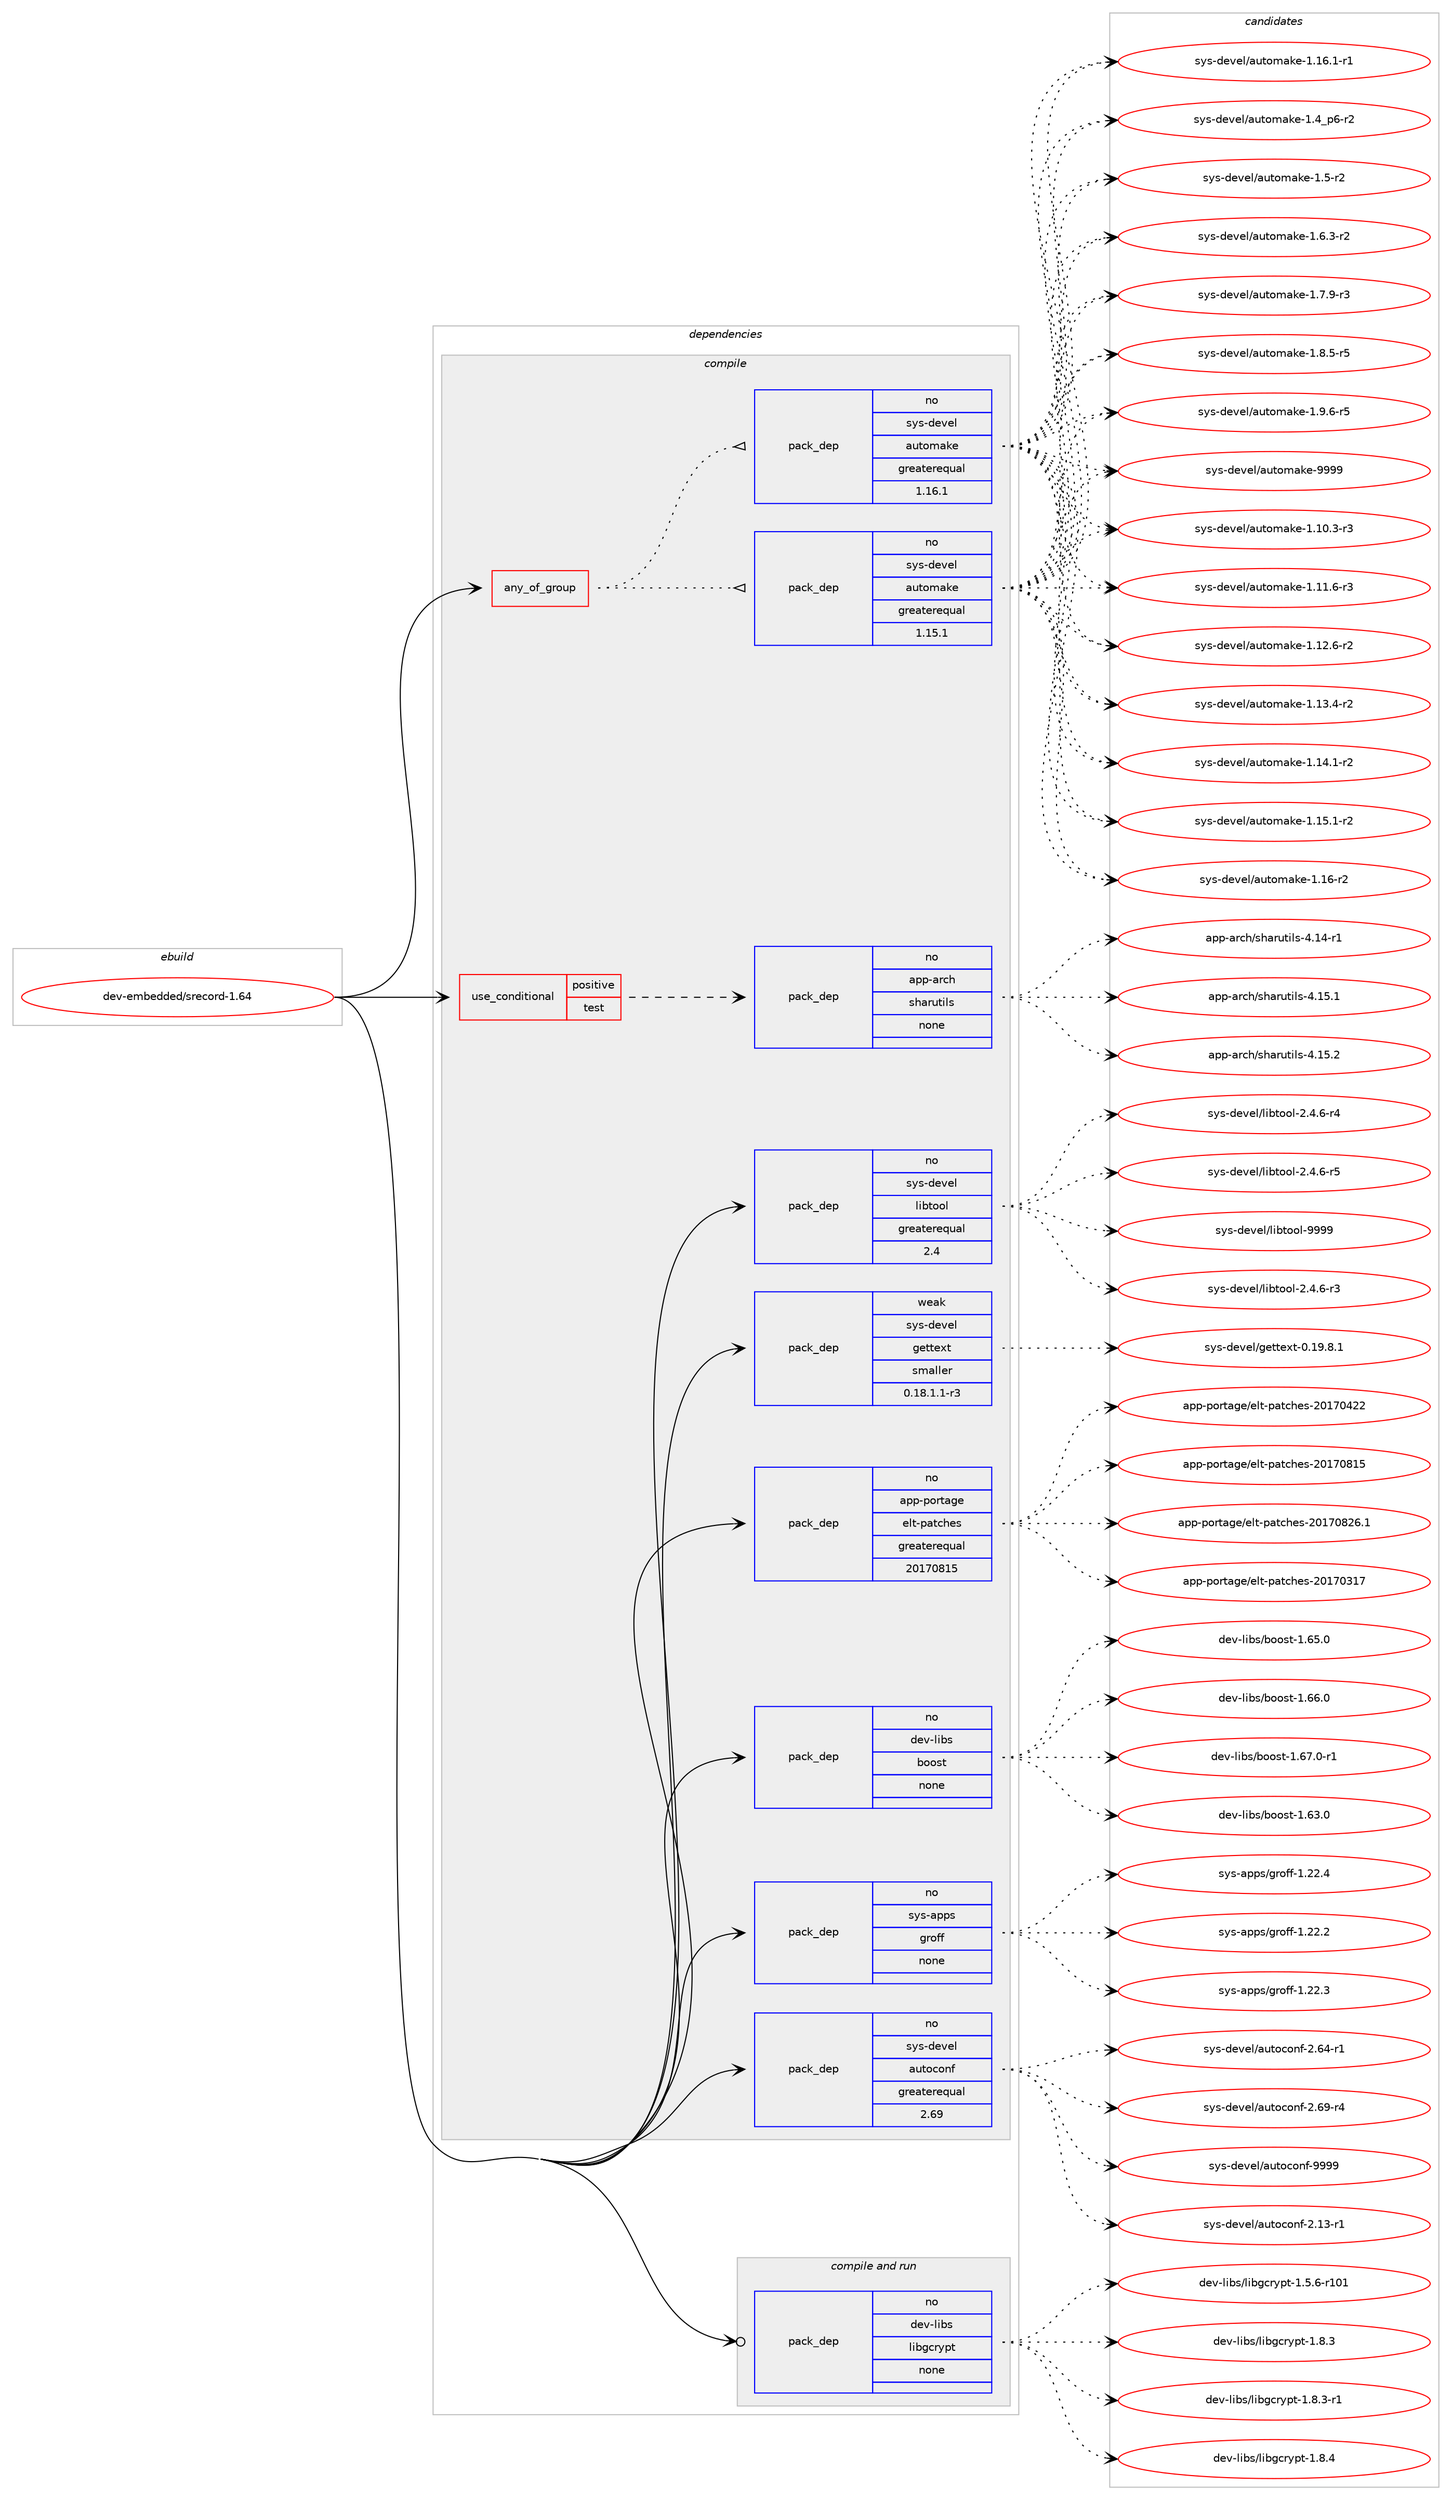 digraph prolog {

# *************
# Graph options
# *************

newrank=true;
concentrate=true;
compound=true;
graph [rankdir=LR,fontname=Helvetica,fontsize=10,ranksep=1.5];#, ranksep=2.5, nodesep=0.2];
edge  [arrowhead=vee];
node  [fontname=Helvetica,fontsize=10];

# **********
# The ebuild
# **********

subgraph cluster_leftcol {
color=gray;
rank=same;
label=<<i>ebuild</i>>;
id [label="dev-embedded/srecord-1.64", color=red, width=4, href="../dev-embedded/srecord-1.64.svg"];
}

# ****************
# The dependencies
# ****************

subgraph cluster_midcol {
color=gray;
label=<<i>dependencies</i>>;
subgraph cluster_compile {
fillcolor="#eeeeee";
style=filled;
label=<<i>compile</i>>;
subgraph any20461 {
dependency1323853 [label=<<TABLE BORDER="0" CELLBORDER="1" CELLSPACING="0" CELLPADDING="4"><TR><TD CELLPADDING="10">any_of_group</TD></TR></TABLE>>, shape=none, color=red];subgraph pack944612 {
dependency1323854 [label=<<TABLE BORDER="0" CELLBORDER="1" CELLSPACING="0" CELLPADDING="4" WIDTH="220"><TR><TD ROWSPAN="6" CELLPADDING="30">pack_dep</TD></TR><TR><TD WIDTH="110">no</TD></TR><TR><TD>sys-devel</TD></TR><TR><TD>automake</TD></TR><TR><TD>greaterequal</TD></TR><TR><TD>1.16.1</TD></TR></TABLE>>, shape=none, color=blue];
}
dependency1323853:e -> dependency1323854:w [weight=20,style="dotted",arrowhead="oinv"];
subgraph pack944613 {
dependency1323855 [label=<<TABLE BORDER="0" CELLBORDER="1" CELLSPACING="0" CELLPADDING="4" WIDTH="220"><TR><TD ROWSPAN="6" CELLPADDING="30">pack_dep</TD></TR><TR><TD WIDTH="110">no</TD></TR><TR><TD>sys-devel</TD></TR><TR><TD>automake</TD></TR><TR><TD>greaterequal</TD></TR><TR><TD>1.15.1</TD></TR></TABLE>>, shape=none, color=blue];
}
dependency1323853:e -> dependency1323855:w [weight=20,style="dotted",arrowhead="oinv"];
}
id:e -> dependency1323853:w [weight=20,style="solid",arrowhead="vee"];
subgraph cond358228 {
dependency1323856 [label=<<TABLE BORDER="0" CELLBORDER="1" CELLSPACING="0" CELLPADDING="4"><TR><TD ROWSPAN="3" CELLPADDING="10">use_conditional</TD></TR><TR><TD>positive</TD></TR><TR><TD>test</TD></TR></TABLE>>, shape=none, color=red];
subgraph pack944614 {
dependency1323857 [label=<<TABLE BORDER="0" CELLBORDER="1" CELLSPACING="0" CELLPADDING="4" WIDTH="220"><TR><TD ROWSPAN="6" CELLPADDING="30">pack_dep</TD></TR><TR><TD WIDTH="110">no</TD></TR><TR><TD>app-arch</TD></TR><TR><TD>sharutils</TD></TR><TR><TD>none</TD></TR><TR><TD></TD></TR></TABLE>>, shape=none, color=blue];
}
dependency1323856:e -> dependency1323857:w [weight=20,style="dashed",arrowhead="vee"];
}
id:e -> dependency1323856:w [weight=20,style="solid",arrowhead="vee"];
subgraph pack944615 {
dependency1323858 [label=<<TABLE BORDER="0" CELLBORDER="1" CELLSPACING="0" CELLPADDING="4" WIDTH="220"><TR><TD ROWSPAN="6" CELLPADDING="30">pack_dep</TD></TR><TR><TD WIDTH="110">no</TD></TR><TR><TD>app-portage</TD></TR><TR><TD>elt-patches</TD></TR><TR><TD>greaterequal</TD></TR><TR><TD>20170815</TD></TR></TABLE>>, shape=none, color=blue];
}
id:e -> dependency1323858:w [weight=20,style="solid",arrowhead="vee"];
subgraph pack944616 {
dependency1323859 [label=<<TABLE BORDER="0" CELLBORDER="1" CELLSPACING="0" CELLPADDING="4" WIDTH="220"><TR><TD ROWSPAN="6" CELLPADDING="30">pack_dep</TD></TR><TR><TD WIDTH="110">no</TD></TR><TR><TD>dev-libs</TD></TR><TR><TD>boost</TD></TR><TR><TD>none</TD></TR><TR><TD></TD></TR></TABLE>>, shape=none, color=blue];
}
id:e -> dependency1323859:w [weight=20,style="solid",arrowhead="vee"];
subgraph pack944617 {
dependency1323860 [label=<<TABLE BORDER="0" CELLBORDER="1" CELLSPACING="0" CELLPADDING="4" WIDTH="220"><TR><TD ROWSPAN="6" CELLPADDING="30">pack_dep</TD></TR><TR><TD WIDTH="110">no</TD></TR><TR><TD>sys-apps</TD></TR><TR><TD>groff</TD></TR><TR><TD>none</TD></TR><TR><TD></TD></TR></TABLE>>, shape=none, color=blue];
}
id:e -> dependency1323860:w [weight=20,style="solid",arrowhead="vee"];
subgraph pack944618 {
dependency1323861 [label=<<TABLE BORDER="0" CELLBORDER="1" CELLSPACING="0" CELLPADDING="4" WIDTH="220"><TR><TD ROWSPAN="6" CELLPADDING="30">pack_dep</TD></TR><TR><TD WIDTH="110">no</TD></TR><TR><TD>sys-devel</TD></TR><TR><TD>autoconf</TD></TR><TR><TD>greaterequal</TD></TR><TR><TD>2.69</TD></TR></TABLE>>, shape=none, color=blue];
}
id:e -> dependency1323861:w [weight=20,style="solid",arrowhead="vee"];
subgraph pack944619 {
dependency1323862 [label=<<TABLE BORDER="0" CELLBORDER="1" CELLSPACING="0" CELLPADDING="4" WIDTH="220"><TR><TD ROWSPAN="6" CELLPADDING="30">pack_dep</TD></TR><TR><TD WIDTH="110">no</TD></TR><TR><TD>sys-devel</TD></TR><TR><TD>libtool</TD></TR><TR><TD>greaterequal</TD></TR><TR><TD>2.4</TD></TR></TABLE>>, shape=none, color=blue];
}
id:e -> dependency1323862:w [weight=20,style="solid",arrowhead="vee"];
subgraph pack944620 {
dependency1323863 [label=<<TABLE BORDER="0" CELLBORDER="1" CELLSPACING="0" CELLPADDING="4" WIDTH="220"><TR><TD ROWSPAN="6" CELLPADDING="30">pack_dep</TD></TR><TR><TD WIDTH="110">weak</TD></TR><TR><TD>sys-devel</TD></TR><TR><TD>gettext</TD></TR><TR><TD>smaller</TD></TR><TR><TD>0.18.1.1-r3</TD></TR></TABLE>>, shape=none, color=blue];
}
id:e -> dependency1323863:w [weight=20,style="solid",arrowhead="vee"];
}
subgraph cluster_compileandrun {
fillcolor="#eeeeee";
style=filled;
label=<<i>compile and run</i>>;
subgraph pack944621 {
dependency1323864 [label=<<TABLE BORDER="0" CELLBORDER="1" CELLSPACING="0" CELLPADDING="4" WIDTH="220"><TR><TD ROWSPAN="6" CELLPADDING="30">pack_dep</TD></TR><TR><TD WIDTH="110">no</TD></TR><TR><TD>dev-libs</TD></TR><TR><TD>libgcrypt</TD></TR><TR><TD>none</TD></TR><TR><TD></TD></TR></TABLE>>, shape=none, color=blue];
}
id:e -> dependency1323864:w [weight=20,style="solid",arrowhead="odotvee"];
}
subgraph cluster_run {
fillcolor="#eeeeee";
style=filled;
label=<<i>run</i>>;
}
}

# **************
# The candidates
# **************

subgraph cluster_choices {
rank=same;
color=gray;
label=<<i>candidates</i>>;

subgraph choice944612 {
color=black;
nodesep=1;
choice11512111545100101118101108479711711611110997107101454946494846514511451 [label="sys-devel/automake-1.10.3-r3", color=red, width=4,href="../sys-devel/automake-1.10.3-r3.svg"];
choice11512111545100101118101108479711711611110997107101454946494946544511451 [label="sys-devel/automake-1.11.6-r3", color=red, width=4,href="../sys-devel/automake-1.11.6-r3.svg"];
choice11512111545100101118101108479711711611110997107101454946495046544511450 [label="sys-devel/automake-1.12.6-r2", color=red, width=4,href="../sys-devel/automake-1.12.6-r2.svg"];
choice11512111545100101118101108479711711611110997107101454946495146524511450 [label="sys-devel/automake-1.13.4-r2", color=red, width=4,href="../sys-devel/automake-1.13.4-r2.svg"];
choice11512111545100101118101108479711711611110997107101454946495246494511450 [label="sys-devel/automake-1.14.1-r2", color=red, width=4,href="../sys-devel/automake-1.14.1-r2.svg"];
choice11512111545100101118101108479711711611110997107101454946495346494511450 [label="sys-devel/automake-1.15.1-r2", color=red, width=4,href="../sys-devel/automake-1.15.1-r2.svg"];
choice1151211154510010111810110847971171161111099710710145494649544511450 [label="sys-devel/automake-1.16-r2", color=red, width=4,href="../sys-devel/automake-1.16-r2.svg"];
choice11512111545100101118101108479711711611110997107101454946495446494511449 [label="sys-devel/automake-1.16.1-r1", color=red, width=4,href="../sys-devel/automake-1.16.1-r1.svg"];
choice115121115451001011181011084797117116111109971071014549465295112544511450 [label="sys-devel/automake-1.4_p6-r2", color=red, width=4,href="../sys-devel/automake-1.4_p6-r2.svg"];
choice11512111545100101118101108479711711611110997107101454946534511450 [label="sys-devel/automake-1.5-r2", color=red, width=4,href="../sys-devel/automake-1.5-r2.svg"];
choice115121115451001011181011084797117116111109971071014549465446514511450 [label="sys-devel/automake-1.6.3-r2", color=red, width=4,href="../sys-devel/automake-1.6.3-r2.svg"];
choice115121115451001011181011084797117116111109971071014549465546574511451 [label="sys-devel/automake-1.7.9-r3", color=red, width=4,href="../sys-devel/automake-1.7.9-r3.svg"];
choice115121115451001011181011084797117116111109971071014549465646534511453 [label="sys-devel/automake-1.8.5-r5", color=red, width=4,href="../sys-devel/automake-1.8.5-r5.svg"];
choice115121115451001011181011084797117116111109971071014549465746544511453 [label="sys-devel/automake-1.9.6-r5", color=red, width=4,href="../sys-devel/automake-1.9.6-r5.svg"];
choice115121115451001011181011084797117116111109971071014557575757 [label="sys-devel/automake-9999", color=red, width=4,href="../sys-devel/automake-9999.svg"];
dependency1323854:e -> choice11512111545100101118101108479711711611110997107101454946494846514511451:w [style=dotted,weight="100"];
dependency1323854:e -> choice11512111545100101118101108479711711611110997107101454946494946544511451:w [style=dotted,weight="100"];
dependency1323854:e -> choice11512111545100101118101108479711711611110997107101454946495046544511450:w [style=dotted,weight="100"];
dependency1323854:e -> choice11512111545100101118101108479711711611110997107101454946495146524511450:w [style=dotted,weight="100"];
dependency1323854:e -> choice11512111545100101118101108479711711611110997107101454946495246494511450:w [style=dotted,weight="100"];
dependency1323854:e -> choice11512111545100101118101108479711711611110997107101454946495346494511450:w [style=dotted,weight="100"];
dependency1323854:e -> choice1151211154510010111810110847971171161111099710710145494649544511450:w [style=dotted,weight="100"];
dependency1323854:e -> choice11512111545100101118101108479711711611110997107101454946495446494511449:w [style=dotted,weight="100"];
dependency1323854:e -> choice115121115451001011181011084797117116111109971071014549465295112544511450:w [style=dotted,weight="100"];
dependency1323854:e -> choice11512111545100101118101108479711711611110997107101454946534511450:w [style=dotted,weight="100"];
dependency1323854:e -> choice115121115451001011181011084797117116111109971071014549465446514511450:w [style=dotted,weight="100"];
dependency1323854:e -> choice115121115451001011181011084797117116111109971071014549465546574511451:w [style=dotted,weight="100"];
dependency1323854:e -> choice115121115451001011181011084797117116111109971071014549465646534511453:w [style=dotted,weight="100"];
dependency1323854:e -> choice115121115451001011181011084797117116111109971071014549465746544511453:w [style=dotted,weight="100"];
dependency1323854:e -> choice115121115451001011181011084797117116111109971071014557575757:w [style=dotted,weight="100"];
}
subgraph choice944613 {
color=black;
nodesep=1;
choice11512111545100101118101108479711711611110997107101454946494846514511451 [label="sys-devel/automake-1.10.3-r3", color=red, width=4,href="../sys-devel/automake-1.10.3-r3.svg"];
choice11512111545100101118101108479711711611110997107101454946494946544511451 [label="sys-devel/automake-1.11.6-r3", color=red, width=4,href="../sys-devel/automake-1.11.6-r3.svg"];
choice11512111545100101118101108479711711611110997107101454946495046544511450 [label="sys-devel/automake-1.12.6-r2", color=red, width=4,href="../sys-devel/automake-1.12.6-r2.svg"];
choice11512111545100101118101108479711711611110997107101454946495146524511450 [label="sys-devel/automake-1.13.4-r2", color=red, width=4,href="../sys-devel/automake-1.13.4-r2.svg"];
choice11512111545100101118101108479711711611110997107101454946495246494511450 [label="sys-devel/automake-1.14.1-r2", color=red, width=4,href="../sys-devel/automake-1.14.1-r2.svg"];
choice11512111545100101118101108479711711611110997107101454946495346494511450 [label="sys-devel/automake-1.15.1-r2", color=red, width=4,href="../sys-devel/automake-1.15.1-r2.svg"];
choice1151211154510010111810110847971171161111099710710145494649544511450 [label="sys-devel/automake-1.16-r2", color=red, width=4,href="../sys-devel/automake-1.16-r2.svg"];
choice11512111545100101118101108479711711611110997107101454946495446494511449 [label="sys-devel/automake-1.16.1-r1", color=red, width=4,href="../sys-devel/automake-1.16.1-r1.svg"];
choice115121115451001011181011084797117116111109971071014549465295112544511450 [label="sys-devel/automake-1.4_p6-r2", color=red, width=4,href="../sys-devel/automake-1.4_p6-r2.svg"];
choice11512111545100101118101108479711711611110997107101454946534511450 [label="sys-devel/automake-1.5-r2", color=red, width=4,href="../sys-devel/automake-1.5-r2.svg"];
choice115121115451001011181011084797117116111109971071014549465446514511450 [label="sys-devel/automake-1.6.3-r2", color=red, width=4,href="../sys-devel/automake-1.6.3-r2.svg"];
choice115121115451001011181011084797117116111109971071014549465546574511451 [label="sys-devel/automake-1.7.9-r3", color=red, width=4,href="../sys-devel/automake-1.7.9-r3.svg"];
choice115121115451001011181011084797117116111109971071014549465646534511453 [label="sys-devel/automake-1.8.5-r5", color=red, width=4,href="../sys-devel/automake-1.8.5-r5.svg"];
choice115121115451001011181011084797117116111109971071014549465746544511453 [label="sys-devel/automake-1.9.6-r5", color=red, width=4,href="../sys-devel/automake-1.9.6-r5.svg"];
choice115121115451001011181011084797117116111109971071014557575757 [label="sys-devel/automake-9999", color=red, width=4,href="../sys-devel/automake-9999.svg"];
dependency1323855:e -> choice11512111545100101118101108479711711611110997107101454946494846514511451:w [style=dotted,weight="100"];
dependency1323855:e -> choice11512111545100101118101108479711711611110997107101454946494946544511451:w [style=dotted,weight="100"];
dependency1323855:e -> choice11512111545100101118101108479711711611110997107101454946495046544511450:w [style=dotted,weight="100"];
dependency1323855:e -> choice11512111545100101118101108479711711611110997107101454946495146524511450:w [style=dotted,weight="100"];
dependency1323855:e -> choice11512111545100101118101108479711711611110997107101454946495246494511450:w [style=dotted,weight="100"];
dependency1323855:e -> choice11512111545100101118101108479711711611110997107101454946495346494511450:w [style=dotted,weight="100"];
dependency1323855:e -> choice1151211154510010111810110847971171161111099710710145494649544511450:w [style=dotted,weight="100"];
dependency1323855:e -> choice11512111545100101118101108479711711611110997107101454946495446494511449:w [style=dotted,weight="100"];
dependency1323855:e -> choice115121115451001011181011084797117116111109971071014549465295112544511450:w [style=dotted,weight="100"];
dependency1323855:e -> choice11512111545100101118101108479711711611110997107101454946534511450:w [style=dotted,weight="100"];
dependency1323855:e -> choice115121115451001011181011084797117116111109971071014549465446514511450:w [style=dotted,weight="100"];
dependency1323855:e -> choice115121115451001011181011084797117116111109971071014549465546574511451:w [style=dotted,weight="100"];
dependency1323855:e -> choice115121115451001011181011084797117116111109971071014549465646534511453:w [style=dotted,weight="100"];
dependency1323855:e -> choice115121115451001011181011084797117116111109971071014549465746544511453:w [style=dotted,weight="100"];
dependency1323855:e -> choice115121115451001011181011084797117116111109971071014557575757:w [style=dotted,weight="100"];
}
subgraph choice944614 {
color=black;
nodesep=1;
choice97112112459711499104471151049711411711610510811545524649524511449 [label="app-arch/sharutils-4.14-r1", color=red, width=4,href="../app-arch/sharutils-4.14-r1.svg"];
choice97112112459711499104471151049711411711610510811545524649534649 [label="app-arch/sharutils-4.15.1", color=red, width=4,href="../app-arch/sharutils-4.15.1.svg"];
choice97112112459711499104471151049711411711610510811545524649534650 [label="app-arch/sharutils-4.15.2", color=red, width=4,href="../app-arch/sharutils-4.15.2.svg"];
dependency1323857:e -> choice97112112459711499104471151049711411711610510811545524649524511449:w [style=dotted,weight="100"];
dependency1323857:e -> choice97112112459711499104471151049711411711610510811545524649534649:w [style=dotted,weight="100"];
dependency1323857:e -> choice97112112459711499104471151049711411711610510811545524649534650:w [style=dotted,weight="100"];
}
subgraph choice944615 {
color=black;
nodesep=1;
choice97112112451121111141169710310147101108116451129711699104101115455048495548514955 [label="app-portage/elt-patches-20170317", color=red, width=4,href="../app-portage/elt-patches-20170317.svg"];
choice97112112451121111141169710310147101108116451129711699104101115455048495548525050 [label="app-portage/elt-patches-20170422", color=red, width=4,href="../app-portage/elt-patches-20170422.svg"];
choice97112112451121111141169710310147101108116451129711699104101115455048495548564953 [label="app-portage/elt-patches-20170815", color=red, width=4,href="../app-portage/elt-patches-20170815.svg"];
choice971121124511211111411697103101471011081164511297116991041011154550484955485650544649 [label="app-portage/elt-patches-20170826.1", color=red, width=4,href="../app-portage/elt-patches-20170826.1.svg"];
dependency1323858:e -> choice97112112451121111141169710310147101108116451129711699104101115455048495548514955:w [style=dotted,weight="100"];
dependency1323858:e -> choice97112112451121111141169710310147101108116451129711699104101115455048495548525050:w [style=dotted,weight="100"];
dependency1323858:e -> choice97112112451121111141169710310147101108116451129711699104101115455048495548564953:w [style=dotted,weight="100"];
dependency1323858:e -> choice971121124511211111411697103101471011081164511297116991041011154550484955485650544649:w [style=dotted,weight="100"];
}
subgraph choice944616 {
color=black;
nodesep=1;
choice1001011184510810598115479811111111511645494654514648 [label="dev-libs/boost-1.63.0", color=red, width=4,href="../dev-libs/boost-1.63.0.svg"];
choice1001011184510810598115479811111111511645494654534648 [label="dev-libs/boost-1.65.0", color=red, width=4,href="../dev-libs/boost-1.65.0.svg"];
choice1001011184510810598115479811111111511645494654544648 [label="dev-libs/boost-1.66.0", color=red, width=4,href="../dev-libs/boost-1.66.0.svg"];
choice10010111845108105981154798111111115116454946545546484511449 [label="dev-libs/boost-1.67.0-r1", color=red, width=4,href="../dev-libs/boost-1.67.0-r1.svg"];
dependency1323859:e -> choice1001011184510810598115479811111111511645494654514648:w [style=dotted,weight="100"];
dependency1323859:e -> choice1001011184510810598115479811111111511645494654534648:w [style=dotted,weight="100"];
dependency1323859:e -> choice1001011184510810598115479811111111511645494654544648:w [style=dotted,weight="100"];
dependency1323859:e -> choice10010111845108105981154798111111115116454946545546484511449:w [style=dotted,weight="100"];
}
subgraph choice944617 {
color=black;
nodesep=1;
choice11512111545971121121154710311411110210245494650504650 [label="sys-apps/groff-1.22.2", color=red, width=4,href="../sys-apps/groff-1.22.2.svg"];
choice11512111545971121121154710311411110210245494650504651 [label="sys-apps/groff-1.22.3", color=red, width=4,href="../sys-apps/groff-1.22.3.svg"];
choice11512111545971121121154710311411110210245494650504652 [label="sys-apps/groff-1.22.4", color=red, width=4,href="../sys-apps/groff-1.22.4.svg"];
dependency1323860:e -> choice11512111545971121121154710311411110210245494650504650:w [style=dotted,weight="100"];
dependency1323860:e -> choice11512111545971121121154710311411110210245494650504651:w [style=dotted,weight="100"];
dependency1323860:e -> choice11512111545971121121154710311411110210245494650504652:w [style=dotted,weight="100"];
}
subgraph choice944618 {
color=black;
nodesep=1;
choice1151211154510010111810110847971171161119911111010245504649514511449 [label="sys-devel/autoconf-2.13-r1", color=red, width=4,href="../sys-devel/autoconf-2.13-r1.svg"];
choice1151211154510010111810110847971171161119911111010245504654524511449 [label="sys-devel/autoconf-2.64-r1", color=red, width=4,href="../sys-devel/autoconf-2.64-r1.svg"];
choice1151211154510010111810110847971171161119911111010245504654574511452 [label="sys-devel/autoconf-2.69-r4", color=red, width=4,href="../sys-devel/autoconf-2.69-r4.svg"];
choice115121115451001011181011084797117116111991111101024557575757 [label="sys-devel/autoconf-9999", color=red, width=4,href="../sys-devel/autoconf-9999.svg"];
dependency1323861:e -> choice1151211154510010111810110847971171161119911111010245504649514511449:w [style=dotted,weight="100"];
dependency1323861:e -> choice1151211154510010111810110847971171161119911111010245504654524511449:w [style=dotted,weight="100"];
dependency1323861:e -> choice1151211154510010111810110847971171161119911111010245504654574511452:w [style=dotted,weight="100"];
dependency1323861:e -> choice115121115451001011181011084797117116111991111101024557575757:w [style=dotted,weight="100"];
}
subgraph choice944619 {
color=black;
nodesep=1;
choice1151211154510010111810110847108105981161111111084550465246544511451 [label="sys-devel/libtool-2.4.6-r3", color=red, width=4,href="../sys-devel/libtool-2.4.6-r3.svg"];
choice1151211154510010111810110847108105981161111111084550465246544511452 [label="sys-devel/libtool-2.4.6-r4", color=red, width=4,href="../sys-devel/libtool-2.4.6-r4.svg"];
choice1151211154510010111810110847108105981161111111084550465246544511453 [label="sys-devel/libtool-2.4.6-r5", color=red, width=4,href="../sys-devel/libtool-2.4.6-r5.svg"];
choice1151211154510010111810110847108105981161111111084557575757 [label="sys-devel/libtool-9999", color=red, width=4,href="../sys-devel/libtool-9999.svg"];
dependency1323862:e -> choice1151211154510010111810110847108105981161111111084550465246544511451:w [style=dotted,weight="100"];
dependency1323862:e -> choice1151211154510010111810110847108105981161111111084550465246544511452:w [style=dotted,weight="100"];
dependency1323862:e -> choice1151211154510010111810110847108105981161111111084550465246544511453:w [style=dotted,weight="100"];
dependency1323862:e -> choice1151211154510010111810110847108105981161111111084557575757:w [style=dotted,weight="100"];
}
subgraph choice944620 {
color=black;
nodesep=1;
choice1151211154510010111810110847103101116116101120116454846495746564649 [label="sys-devel/gettext-0.19.8.1", color=red, width=4,href="../sys-devel/gettext-0.19.8.1.svg"];
dependency1323863:e -> choice1151211154510010111810110847103101116116101120116454846495746564649:w [style=dotted,weight="100"];
}
subgraph choice944621 {
color=black;
nodesep=1;
choice100101118451081059811547108105981039911412111211645494653465445114494849 [label="dev-libs/libgcrypt-1.5.6-r101", color=red, width=4,href="../dev-libs/libgcrypt-1.5.6-r101.svg"];
choice1001011184510810598115471081059810399114121112116454946564651 [label="dev-libs/libgcrypt-1.8.3", color=red, width=4,href="../dev-libs/libgcrypt-1.8.3.svg"];
choice10010111845108105981154710810598103991141211121164549465646514511449 [label="dev-libs/libgcrypt-1.8.3-r1", color=red, width=4,href="../dev-libs/libgcrypt-1.8.3-r1.svg"];
choice1001011184510810598115471081059810399114121112116454946564652 [label="dev-libs/libgcrypt-1.8.4", color=red, width=4,href="../dev-libs/libgcrypt-1.8.4.svg"];
dependency1323864:e -> choice100101118451081059811547108105981039911412111211645494653465445114494849:w [style=dotted,weight="100"];
dependency1323864:e -> choice1001011184510810598115471081059810399114121112116454946564651:w [style=dotted,weight="100"];
dependency1323864:e -> choice10010111845108105981154710810598103991141211121164549465646514511449:w [style=dotted,weight="100"];
dependency1323864:e -> choice1001011184510810598115471081059810399114121112116454946564652:w [style=dotted,weight="100"];
}
}

}
